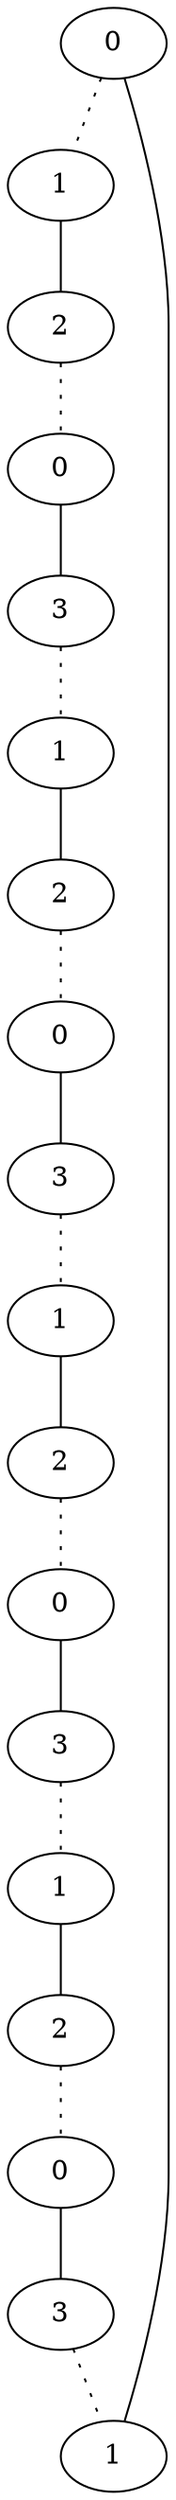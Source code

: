 graph {
a[label=0]
b[label=1]
c[label=2]
d[label=0]
e[label=3]
f[label=1]
g[label=2]
h[label=0]
i[label=3]
j[label=1]
k[label=2]
l[label=0]
m[label=3]
n[label=1]
o[label=2]
p[label=0]
q[label=3]
r[label=1]
a -- b [style=dotted];
b -- c;
c -- d [style=dotted];
d -- e;
e -- f [style=dotted];
f -- g;
g -- h [style=dotted];
h -- i;
i -- j [style=dotted];
j -- k;
k -- l [style=dotted];
l -- m;
m -- n [style=dotted];
n -- o;
o -- p [style=dotted];
p -- q;
q -- r [style=dotted];
a -- r;
}
